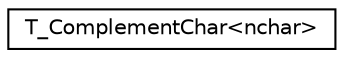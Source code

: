 digraph "Graphical Class Hierarchy"
{
  edge [fontname="Helvetica",fontsize="10",labelfontname="Helvetica",labelfontsize="10"];
  node [fontname="Helvetica",fontsize="10",shape=record];
  rankdir="LR";
  Node0 [label="T_ComplementChar\<nchar\>",height=0.2,width=0.4,color="black", fillcolor="white", style="filled",URL="$structaworx_1_1T__ComplementChar_3_01nchar_01_4.html"];
}

